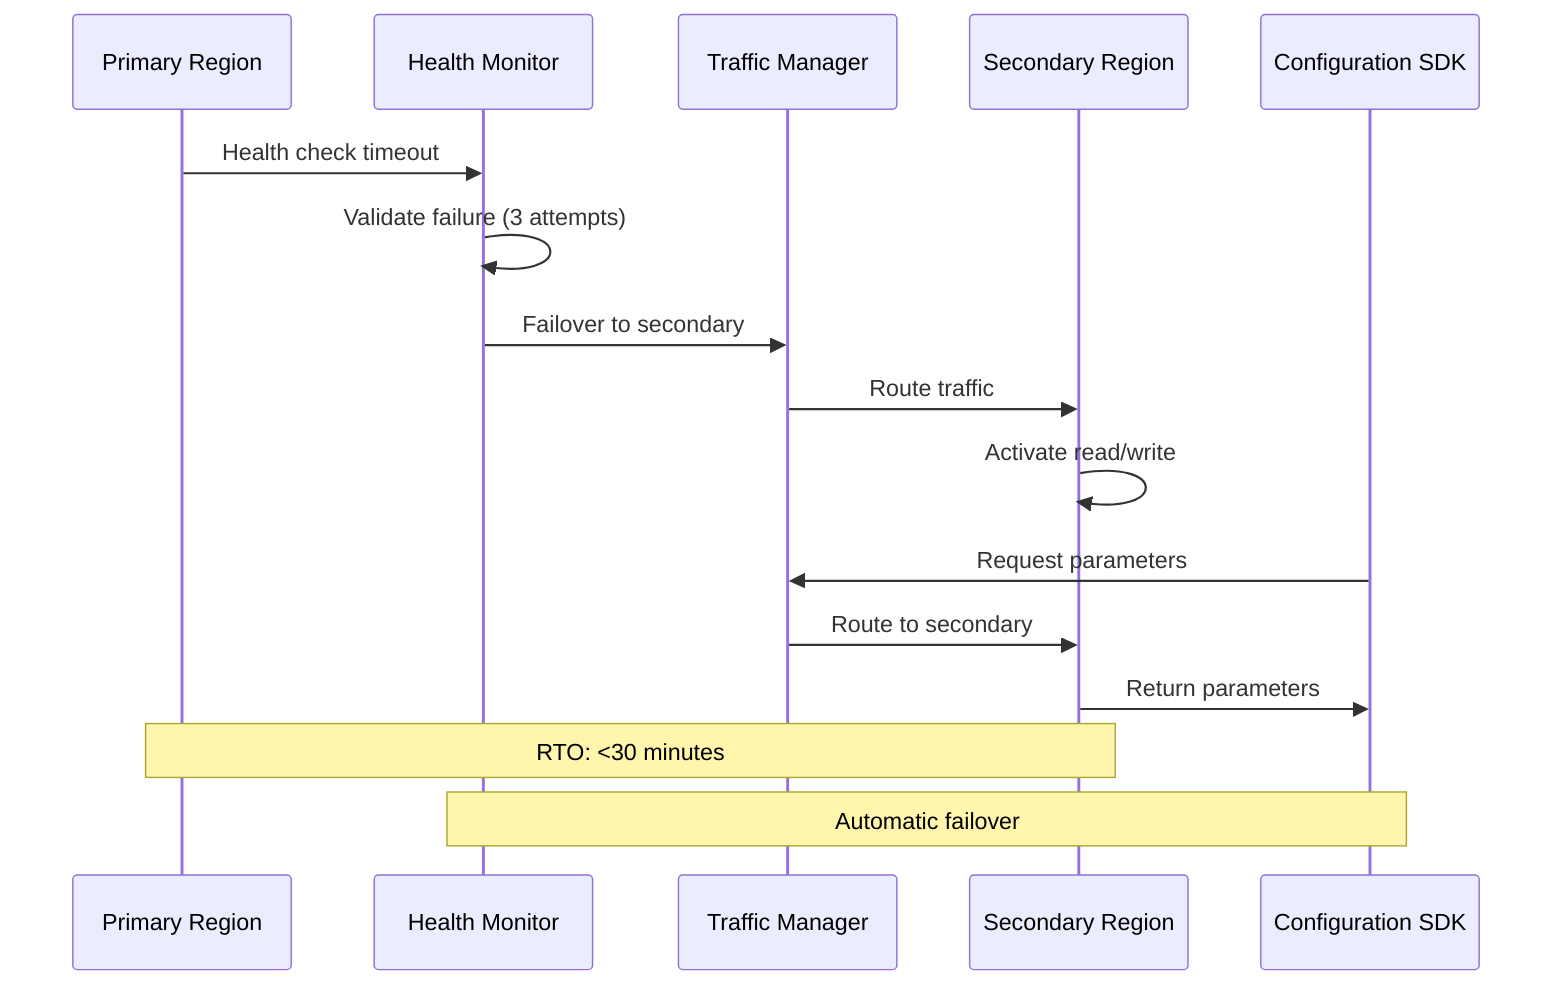sequenceDiagram
    participant Primary as Primary Region
    participant Monitor as Health Monitor
    participant DNS as Traffic Manager
    participant Secondary as Secondary Region
    participant SDK as Configuration SDK
    
    Primary->>Monitor: Health check timeout
    Monitor->>Monitor: Validate failure (3 attempts)
    Monitor->>DNS: Failover to secondary
    
    DNS->>Secondary: Route traffic
    Secondary->>Secondary: Activate read/write
    
    SDK->>DNS: Request parameters
    DNS->>Secondary: Route to secondary
    Secondary->>SDK: Return parameters
    
    Note over Primary,Secondary: RTO: <30 minutes
    Note over Monitor,SDK: Automatic failover
